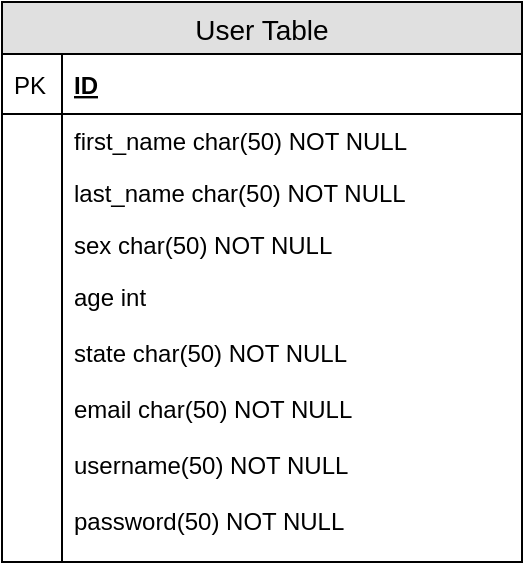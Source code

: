 <mxfile version="12.9.0" type="device"><diagram id="R2lEEEUBdFMjLlhIrx00" name="Page-1"><mxGraphModel dx="849" dy="736" grid="1" gridSize="10" guides="1" tooltips="1" connect="1" arrows="1" fold="1" page="1" pageScale="1" pageWidth="850" pageHeight="1100" math="0" shadow="0" extFonts="Permanent Marker^https://fonts.googleapis.com/css?family=Permanent+Marker"><root><mxCell id="0"/><mxCell id="1" parent="0"/><mxCell id="yOCi3E7P02zeWpOgdwS1-1" value="User Table" style="swimlane;fontStyle=0;childLayout=stackLayout;horizontal=1;startSize=26;fillColor=#e0e0e0;horizontalStack=0;resizeParent=1;resizeParentMax=0;resizeLast=0;collapsible=1;marginBottom=0;swimlaneFillColor=#ffffff;align=center;fontSize=14;" vertex="1" parent="1"><mxGeometry x="340" y="310" width="260" height="280" as="geometry"/></mxCell><mxCell id="yOCi3E7P02zeWpOgdwS1-2" value="ID" style="shape=partialRectangle;top=0;left=0;right=0;bottom=1;align=left;verticalAlign=middle;fillColor=none;spacingLeft=34;spacingRight=4;overflow=hidden;rotatable=0;points=[[0,0.5],[1,0.5]];portConstraint=eastwest;dropTarget=0;fontStyle=5;fontSize=12;" vertex="1" parent="yOCi3E7P02zeWpOgdwS1-1"><mxGeometry y="26" width="260" height="30" as="geometry"/></mxCell><mxCell id="yOCi3E7P02zeWpOgdwS1-3" value="PK" style="shape=partialRectangle;top=0;left=0;bottom=0;fillColor=none;align=left;verticalAlign=middle;spacingLeft=4;spacingRight=4;overflow=hidden;rotatable=0;points=[];portConstraint=eastwest;part=1;fontSize=12;" vertex="1" connectable="0" parent="yOCi3E7P02zeWpOgdwS1-2"><mxGeometry width="30" height="30" as="geometry"/></mxCell><object label="first_name char(50) NOT NULL" state="" id="yOCi3E7P02zeWpOgdwS1-4"><mxCell style="shape=partialRectangle;top=0;left=0;right=0;bottom=0;align=left;verticalAlign=top;fillColor=none;spacingLeft=34;spacingRight=4;overflow=hidden;rotatable=0;points=[[0,0.5],[1,0.5]];portConstraint=eastwest;dropTarget=0;fontSize=12;" vertex="1" parent="yOCi3E7P02zeWpOgdwS1-1"><mxGeometry y="56" width="260" height="26" as="geometry"/></mxCell></object><mxCell id="yOCi3E7P02zeWpOgdwS1-5" value="" style="shape=partialRectangle;top=0;left=0;bottom=0;fillColor=none;align=left;verticalAlign=top;spacingLeft=4;spacingRight=4;overflow=hidden;rotatable=0;points=[];portConstraint=eastwest;part=1;fontSize=12;" vertex="1" connectable="0" parent="yOCi3E7P02zeWpOgdwS1-4"><mxGeometry width="30" height="26" as="geometry"/></mxCell><mxCell id="yOCi3E7P02zeWpOgdwS1-6" value="last_name char(50) NOT NULL" style="shape=partialRectangle;top=0;left=0;right=0;bottom=0;align=left;verticalAlign=top;fillColor=none;spacingLeft=34;spacingRight=4;overflow=hidden;rotatable=0;points=[[0,0.5],[1,0.5]];portConstraint=eastwest;dropTarget=0;fontSize=12;" vertex="1" parent="yOCi3E7P02zeWpOgdwS1-1"><mxGeometry y="82" width="260" height="26" as="geometry"/></mxCell><mxCell id="yOCi3E7P02zeWpOgdwS1-7" value="" style="shape=partialRectangle;top=0;left=0;bottom=0;fillColor=none;align=left;verticalAlign=top;spacingLeft=4;spacingRight=4;overflow=hidden;rotatable=0;points=[];portConstraint=eastwest;part=1;fontSize=12;" vertex="1" connectable="0" parent="yOCi3E7P02zeWpOgdwS1-6"><mxGeometry width="30" height="26" as="geometry"/></mxCell><mxCell id="yOCi3E7P02zeWpOgdwS1-8" value="sex char(50) NOT NULL" style="shape=partialRectangle;top=0;left=0;right=0;bottom=0;align=left;verticalAlign=top;fillColor=none;spacingLeft=34;spacingRight=4;overflow=hidden;rotatable=0;points=[[0,0.5],[1,0.5]];portConstraint=eastwest;dropTarget=0;fontSize=12;" vertex="1" parent="yOCi3E7P02zeWpOgdwS1-1"><mxGeometry y="108" width="260" height="26" as="geometry"/></mxCell><mxCell id="yOCi3E7P02zeWpOgdwS1-9" value="" style="shape=partialRectangle;top=0;left=0;bottom=0;fillColor=none;align=left;verticalAlign=top;spacingLeft=4;spacingRight=4;overflow=hidden;rotatable=0;points=[];portConstraint=eastwest;part=1;fontSize=12;" vertex="1" connectable="0" parent="yOCi3E7P02zeWpOgdwS1-8"><mxGeometry width="30" height="26" as="geometry"/></mxCell><object label="age int&#10;&#10;state char(50) NOT NULL&#10;&#10;email char(50) NOT NULL&#10;&#10;username(50) NOT NULL&#10;&#10;password(50) NOT NULL" placeholders="1" gf="" fgh="" gfh="" id="yOCi3E7P02zeWpOgdwS1-10"><mxCell style="shape=partialRectangle;top=0;left=0;right=0;bottom=0;align=left;verticalAlign=top;fillColor=none;spacingLeft=34;spacingRight=4;overflow=hidden;rotatable=0;points=[[0,0.5],[1,0.5]];portConstraint=eastwest;dropTarget=0;fontSize=12;" vertex="1" parent="yOCi3E7P02zeWpOgdwS1-1"><mxGeometry y="134" width="260" height="146" as="geometry"/></mxCell></object><mxCell id="yOCi3E7P02zeWpOgdwS1-11" value="" style="shape=partialRectangle;top=0;left=0;bottom=0;fillColor=none;align=left;verticalAlign=top;spacingLeft=4;spacingRight=4;overflow=hidden;rotatable=0;points=[];portConstraint=eastwest;part=1;fontSize=12;" vertex="1" connectable="0" parent="yOCi3E7P02zeWpOgdwS1-10"><mxGeometry width="30" height="146.0" as="geometry"/></mxCell></root></mxGraphModel></diagram></mxfile>